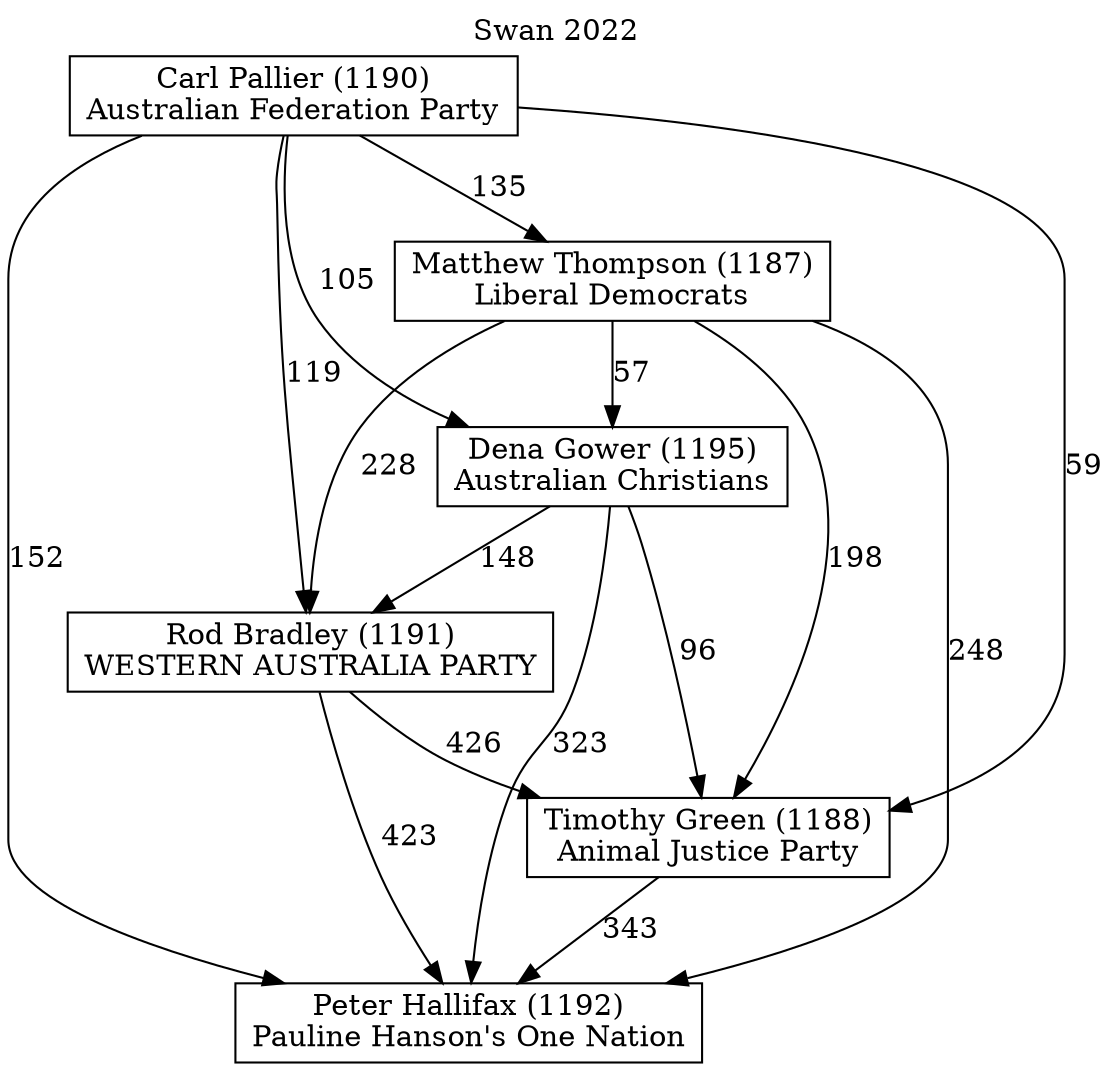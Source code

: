 // House preference flow
digraph "Peter Hallifax (1192)_Swan_2022" {
	graph [label="Swan 2022" labelloc=t mclimit=10]
	node [shape=box]
	"Peter Hallifax (1192)" [label="Peter Hallifax (1192)
Pauline Hanson's One Nation"]
	"Timothy Green (1188)" [label="Timothy Green (1188)
Animal Justice Party"]
	"Rod Bradley (1191)" [label="Rod Bradley (1191)
WESTERN AUSTRALIA PARTY"]
	"Dena Gower (1195)" [label="Dena Gower (1195)
Australian Christians"]
	"Matthew Thompson (1187)" [label="Matthew Thompson (1187)
Liberal Democrats"]
	"Carl Pallier (1190)" [label="Carl Pallier (1190)
Australian Federation Party"]
	"Timothy Green (1188)" -> "Peter Hallifax (1192)" [label=343]
	"Rod Bradley (1191)" -> "Timothy Green (1188)" [label=426]
	"Dena Gower (1195)" -> "Rod Bradley (1191)" [label=148]
	"Matthew Thompson (1187)" -> "Dena Gower (1195)" [label=57]
	"Carl Pallier (1190)" -> "Matthew Thompson (1187)" [label=135]
	"Rod Bradley (1191)" -> "Peter Hallifax (1192)" [label=423]
	"Dena Gower (1195)" -> "Peter Hallifax (1192)" [label=323]
	"Matthew Thompson (1187)" -> "Peter Hallifax (1192)" [label=248]
	"Carl Pallier (1190)" -> "Peter Hallifax (1192)" [label=152]
	"Carl Pallier (1190)" -> "Dena Gower (1195)" [label=105]
	"Matthew Thompson (1187)" -> "Rod Bradley (1191)" [label=228]
	"Carl Pallier (1190)" -> "Rod Bradley (1191)" [label=119]
	"Dena Gower (1195)" -> "Timothy Green (1188)" [label=96]
	"Matthew Thompson (1187)" -> "Timothy Green (1188)" [label=198]
	"Carl Pallier (1190)" -> "Timothy Green (1188)" [label=59]
}
